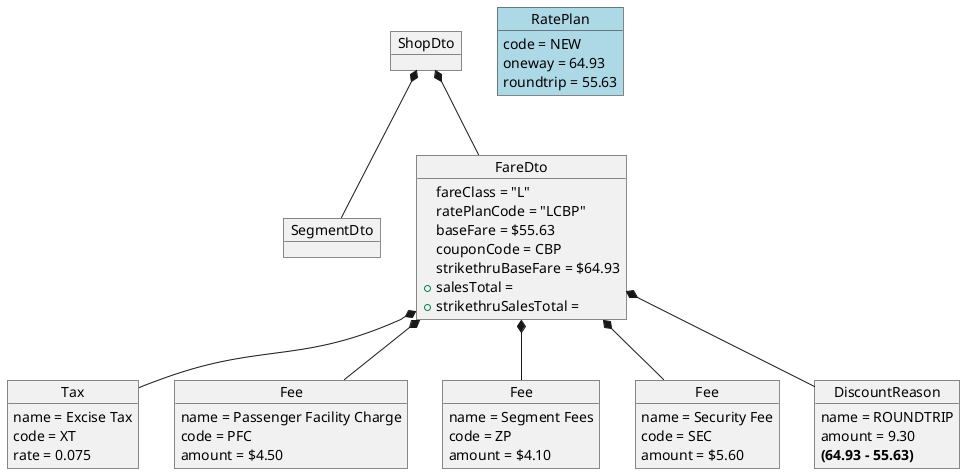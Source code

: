 @startuml

object "SegmentDto" as segmentdto
object "FareDto" as fareClub
object "Tax" as fcTax
object "Fee" as fcFeePfc
object "Fee" as fcFeeSegment
object "Fee" as fcFeeSecurity
object "ShopDto" as shopdto

object "RatePlan" as new #LightBlue
'object "RatePlan" as cbp #LightBlue
'object "RatePlan" as agt #Orange

object "DiscountReason" as roundTripDiscount
'object "DiscountReason" as fareClubDiscount

object new {
    code = NEW
    oneway = 64.93
    roundtrip = 55.63
}

'object cbp {
'    code = CBP
'    oneway = 10.05
'    roundtrip = 10.05
'}

'object agt {
'    code = AGT
'    oneway = 30.05
'    roundtrip = 30.05
'}

object shopdto {

}

object segmentdto {

}

object fareClub {
    fareClass = "L"
    ratePlanCode = "LCBP"
    baseFare = $55.63
    couponCode = CBP
    strikethruBaseFare = $64.93
    +salesTotal =
    +strikethruSalesTotal =
}

object fcTax {
    name = Excise Tax
    code = XT
    rate = 0.075
}

object fcFeePfc {
    name = Passenger Facility Charge
    code = PFC
    amount = $4.50
}

object fcFeeSegment {
    name = Segment Fees
    code = ZP
    amount = $4.10
}

object fcFeeSecurity {
    name = Security Fee
    code = SEC
    amount = $5.60
}

object roundTripDiscount {
    name = ROUNDTRIP
    amount = 9.30
            <b>(64.93 - 55.63)</b>
}

'object fareClubDiscount {
'    name = COUPON
'    amount = 30.93
'            <b>(40.98 - 10.05)</b>
'}

shopdto *-- segmentdto

shopdto *-- fareClub


fareClub *-- fcFeeSecurity
fareClub *-- fcFeeSegment
fareClub *-- fcFeePfc
fareClub *-- fcTax

fareClub *-- roundTripDiscount
'fareClub *-- fareClubDiscount

@enduml